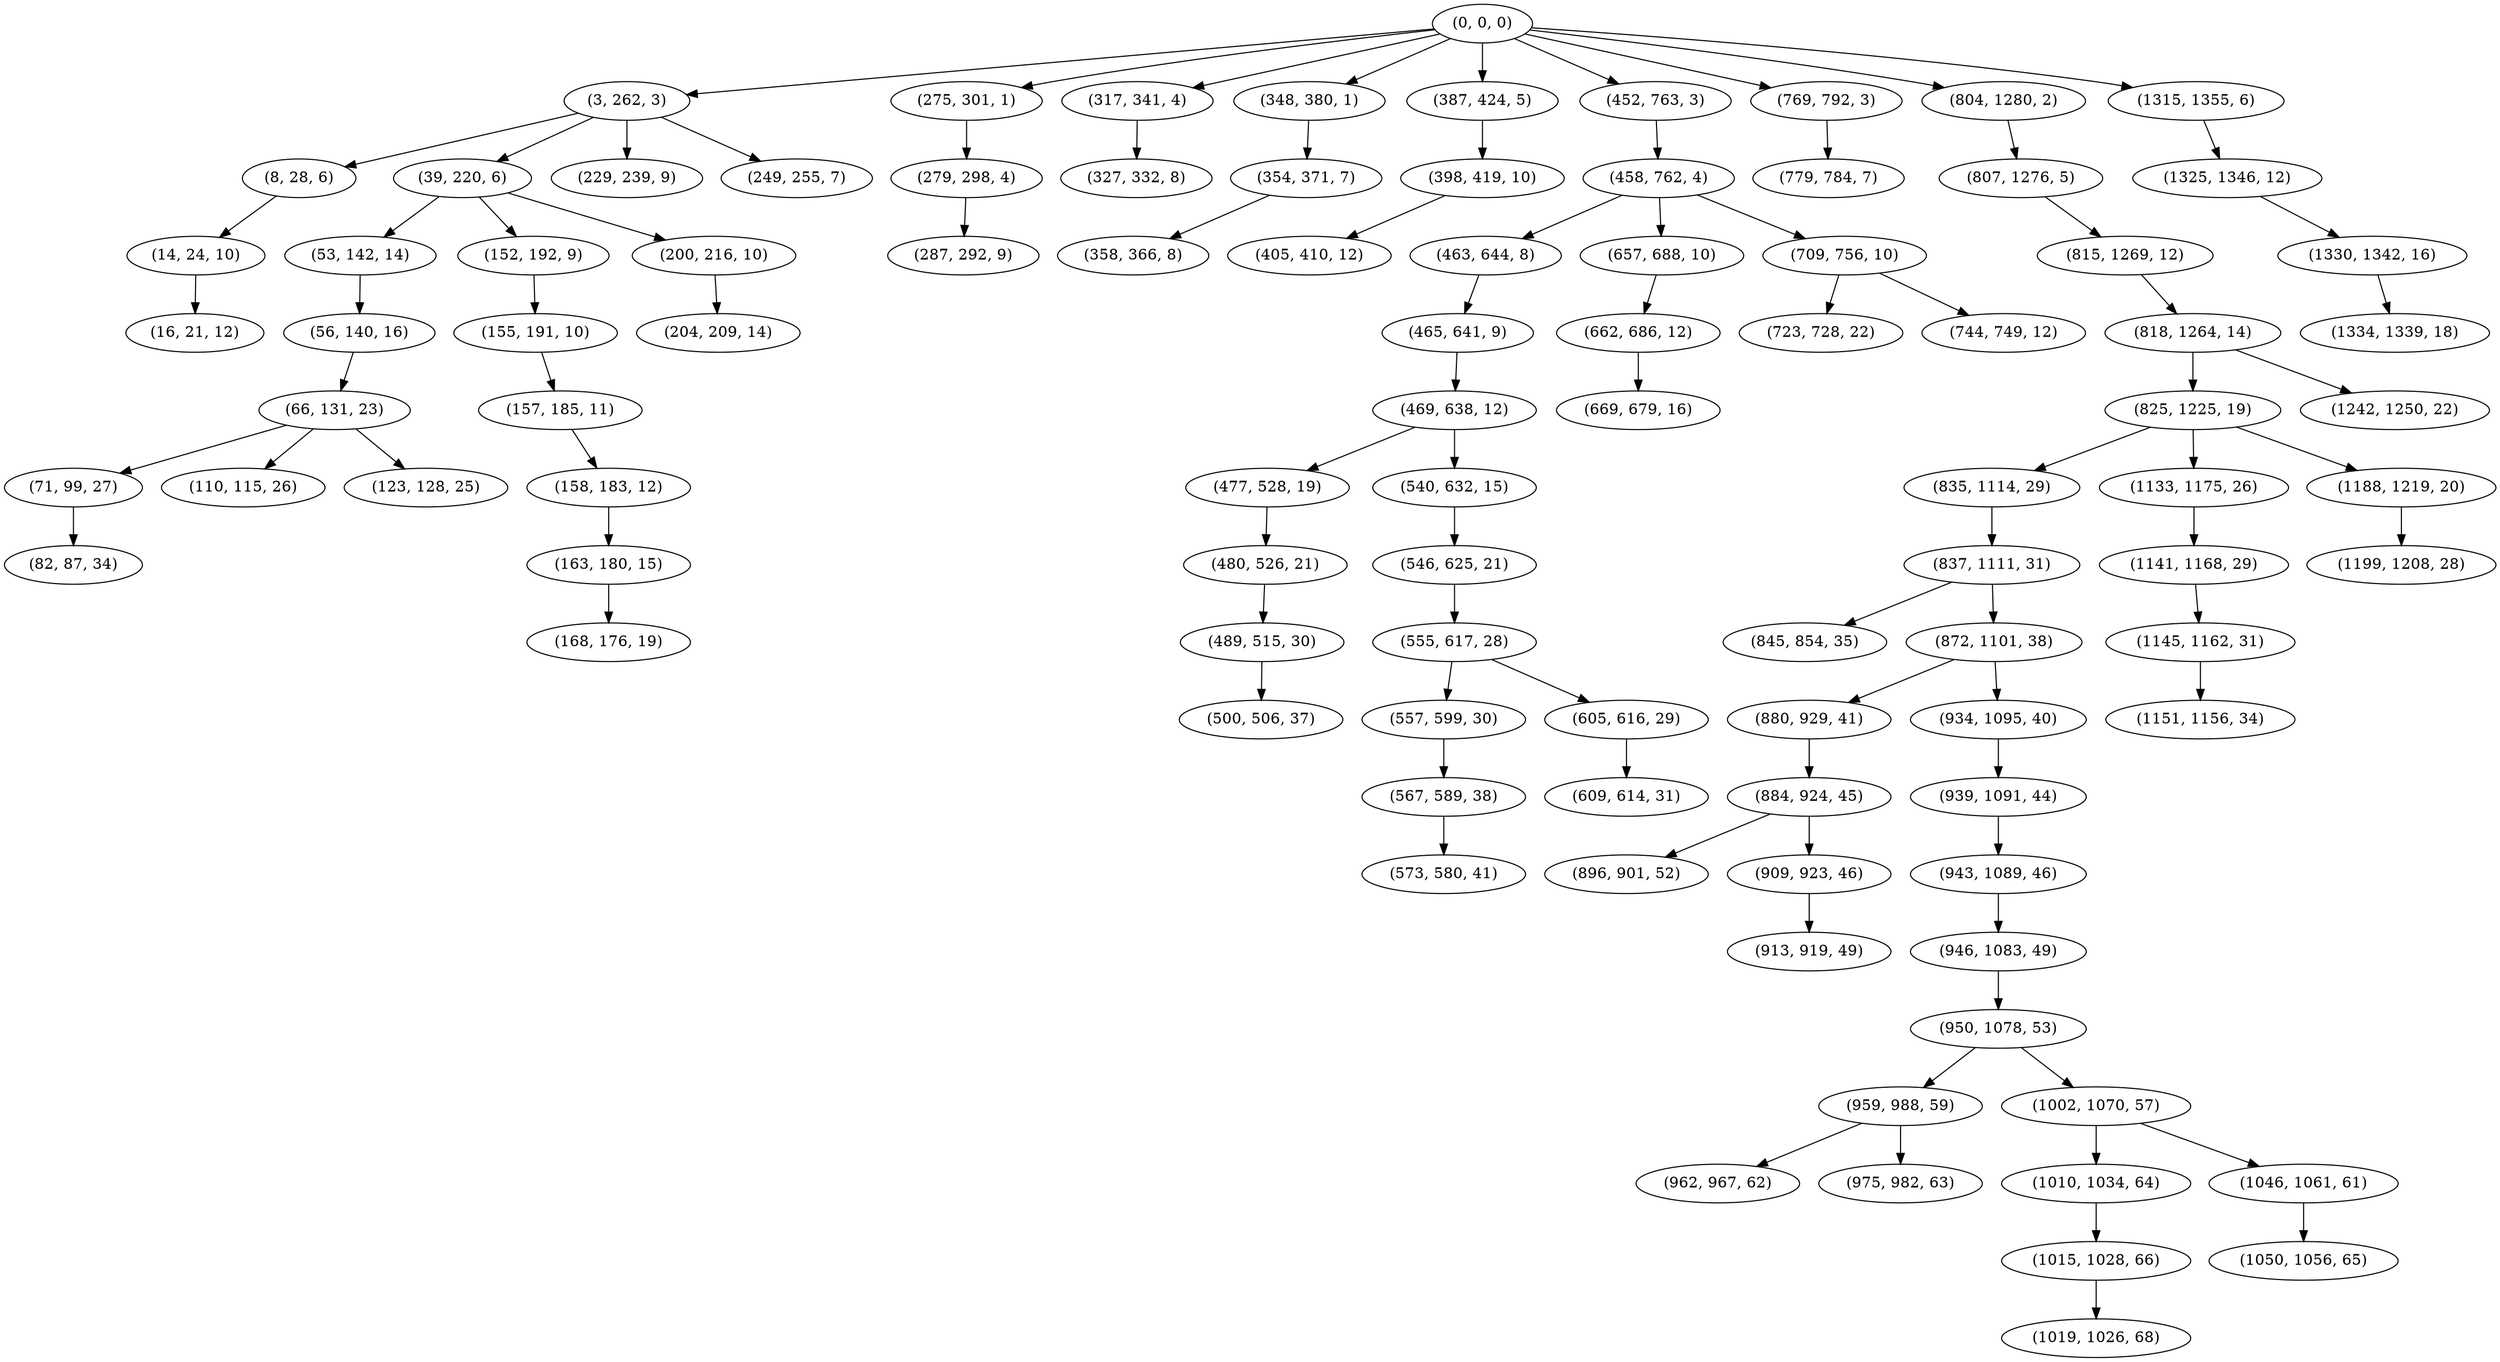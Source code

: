 digraph tree {
    "(0, 0, 0)";
    "(3, 262, 3)";
    "(8, 28, 6)";
    "(14, 24, 10)";
    "(16, 21, 12)";
    "(39, 220, 6)";
    "(53, 142, 14)";
    "(56, 140, 16)";
    "(66, 131, 23)";
    "(71, 99, 27)";
    "(82, 87, 34)";
    "(110, 115, 26)";
    "(123, 128, 25)";
    "(152, 192, 9)";
    "(155, 191, 10)";
    "(157, 185, 11)";
    "(158, 183, 12)";
    "(163, 180, 15)";
    "(168, 176, 19)";
    "(200, 216, 10)";
    "(204, 209, 14)";
    "(229, 239, 9)";
    "(249, 255, 7)";
    "(275, 301, 1)";
    "(279, 298, 4)";
    "(287, 292, 9)";
    "(317, 341, 4)";
    "(327, 332, 8)";
    "(348, 380, 1)";
    "(354, 371, 7)";
    "(358, 366, 8)";
    "(387, 424, 5)";
    "(398, 419, 10)";
    "(405, 410, 12)";
    "(452, 763, 3)";
    "(458, 762, 4)";
    "(463, 644, 8)";
    "(465, 641, 9)";
    "(469, 638, 12)";
    "(477, 528, 19)";
    "(480, 526, 21)";
    "(489, 515, 30)";
    "(500, 506, 37)";
    "(540, 632, 15)";
    "(546, 625, 21)";
    "(555, 617, 28)";
    "(557, 599, 30)";
    "(567, 589, 38)";
    "(573, 580, 41)";
    "(605, 616, 29)";
    "(609, 614, 31)";
    "(657, 688, 10)";
    "(662, 686, 12)";
    "(669, 679, 16)";
    "(709, 756, 10)";
    "(723, 728, 22)";
    "(744, 749, 12)";
    "(769, 792, 3)";
    "(779, 784, 7)";
    "(804, 1280, 2)";
    "(807, 1276, 5)";
    "(815, 1269, 12)";
    "(818, 1264, 14)";
    "(825, 1225, 19)";
    "(835, 1114, 29)";
    "(837, 1111, 31)";
    "(845, 854, 35)";
    "(872, 1101, 38)";
    "(880, 929, 41)";
    "(884, 924, 45)";
    "(896, 901, 52)";
    "(909, 923, 46)";
    "(913, 919, 49)";
    "(934, 1095, 40)";
    "(939, 1091, 44)";
    "(943, 1089, 46)";
    "(946, 1083, 49)";
    "(950, 1078, 53)";
    "(959, 988, 59)";
    "(962, 967, 62)";
    "(975, 982, 63)";
    "(1002, 1070, 57)";
    "(1010, 1034, 64)";
    "(1015, 1028, 66)";
    "(1019, 1026, 68)";
    "(1046, 1061, 61)";
    "(1050, 1056, 65)";
    "(1133, 1175, 26)";
    "(1141, 1168, 29)";
    "(1145, 1162, 31)";
    "(1151, 1156, 34)";
    "(1188, 1219, 20)";
    "(1199, 1208, 28)";
    "(1242, 1250, 22)";
    "(1315, 1355, 6)";
    "(1325, 1346, 12)";
    "(1330, 1342, 16)";
    "(1334, 1339, 18)";
    "(0, 0, 0)" -> "(3, 262, 3)";
    "(0, 0, 0)" -> "(275, 301, 1)";
    "(0, 0, 0)" -> "(317, 341, 4)";
    "(0, 0, 0)" -> "(348, 380, 1)";
    "(0, 0, 0)" -> "(387, 424, 5)";
    "(0, 0, 0)" -> "(452, 763, 3)";
    "(0, 0, 0)" -> "(769, 792, 3)";
    "(0, 0, 0)" -> "(804, 1280, 2)";
    "(0, 0, 0)" -> "(1315, 1355, 6)";
    "(3, 262, 3)" -> "(8, 28, 6)";
    "(3, 262, 3)" -> "(39, 220, 6)";
    "(3, 262, 3)" -> "(229, 239, 9)";
    "(3, 262, 3)" -> "(249, 255, 7)";
    "(8, 28, 6)" -> "(14, 24, 10)";
    "(14, 24, 10)" -> "(16, 21, 12)";
    "(39, 220, 6)" -> "(53, 142, 14)";
    "(39, 220, 6)" -> "(152, 192, 9)";
    "(39, 220, 6)" -> "(200, 216, 10)";
    "(53, 142, 14)" -> "(56, 140, 16)";
    "(56, 140, 16)" -> "(66, 131, 23)";
    "(66, 131, 23)" -> "(71, 99, 27)";
    "(66, 131, 23)" -> "(110, 115, 26)";
    "(66, 131, 23)" -> "(123, 128, 25)";
    "(71, 99, 27)" -> "(82, 87, 34)";
    "(152, 192, 9)" -> "(155, 191, 10)";
    "(155, 191, 10)" -> "(157, 185, 11)";
    "(157, 185, 11)" -> "(158, 183, 12)";
    "(158, 183, 12)" -> "(163, 180, 15)";
    "(163, 180, 15)" -> "(168, 176, 19)";
    "(200, 216, 10)" -> "(204, 209, 14)";
    "(275, 301, 1)" -> "(279, 298, 4)";
    "(279, 298, 4)" -> "(287, 292, 9)";
    "(317, 341, 4)" -> "(327, 332, 8)";
    "(348, 380, 1)" -> "(354, 371, 7)";
    "(354, 371, 7)" -> "(358, 366, 8)";
    "(387, 424, 5)" -> "(398, 419, 10)";
    "(398, 419, 10)" -> "(405, 410, 12)";
    "(452, 763, 3)" -> "(458, 762, 4)";
    "(458, 762, 4)" -> "(463, 644, 8)";
    "(458, 762, 4)" -> "(657, 688, 10)";
    "(458, 762, 4)" -> "(709, 756, 10)";
    "(463, 644, 8)" -> "(465, 641, 9)";
    "(465, 641, 9)" -> "(469, 638, 12)";
    "(469, 638, 12)" -> "(477, 528, 19)";
    "(469, 638, 12)" -> "(540, 632, 15)";
    "(477, 528, 19)" -> "(480, 526, 21)";
    "(480, 526, 21)" -> "(489, 515, 30)";
    "(489, 515, 30)" -> "(500, 506, 37)";
    "(540, 632, 15)" -> "(546, 625, 21)";
    "(546, 625, 21)" -> "(555, 617, 28)";
    "(555, 617, 28)" -> "(557, 599, 30)";
    "(555, 617, 28)" -> "(605, 616, 29)";
    "(557, 599, 30)" -> "(567, 589, 38)";
    "(567, 589, 38)" -> "(573, 580, 41)";
    "(605, 616, 29)" -> "(609, 614, 31)";
    "(657, 688, 10)" -> "(662, 686, 12)";
    "(662, 686, 12)" -> "(669, 679, 16)";
    "(709, 756, 10)" -> "(723, 728, 22)";
    "(709, 756, 10)" -> "(744, 749, 12)";
    "(769, 792, 3)" -> "(779, 784, 7)";
    "(804, 1280, 2)" -> "(807, 1276, 5)";
    "(807, 1276, 5)" -> "(815, 1269, 12)";
    "(815, 1269, 12)" -> "(818, 1264, 14)";
    "(818, 1264, 14)" -> "(825, 1225, 19)";
    "(818, 1264, 14)" -> "(1242, 1250, 22)";
    "(825, 1225, 19)" -> "(835, 1114, 29)";
    "(825, 1225, 19)" -> "(1133, 1175, 26)";
    "(825, 1225, 19)" -> "(1188, 1219, 20)";
    "(835, 1114, 29)" -> "(837, 1111, 31)";
    "(837, 1111, 31)" -> "(845, 854, 35)";
    "(837, 1111, 31)" -> "(872, 1101, 38)";
    "(872, 1101, 38)" -> "(880, 929, 41)";
    "(872, 1101, 38)" -> "(934, 1095, 40)";
    "(880, 929, 41)" -> "(884, 924, 45)";
    "(884, 924, 45)" -> "(896, 901, 52)";
    "(884, 924, 45)" -> "(909, 923, 46)";
    "(909, 923, 46)" -> "(913, 919, 49)";
    "(934, 1095, 40)" -> "(939, 1091, 44)";
    "(939, 1091, 44)" -> "(943, 1089, 46)";
    "(943, 1089, 46)" -> "(946, 1083, 49)";
    "(946, 1083, 49)" -> "(950, 1078, 53)";
    "(950, 1078, 53)" -> "(959, 988, 59)";
    "(950, 1078, 53)" -> "(1002, 1070, 57)";
    "(959, 988, 59)" -> "(962, 967, 62)";
    "(959, 988, 59)" -> "(975, 982, 63)";
    "(1002, 1070, 57)" -> "(1010, 1034, 64)";
    "(1002, 1070, 57)" -> "(1046, 1061, 61)";
    "(1010, 1034, 64)" -> "(1015, 1028, 66)";
    "(1015, 1028, 66)" -> "(1019, 1026, 68)";
    "(1046, 1061, 61)" -> "(1050, 1056, 65)";
    "(1133, 1175, 26)" -> "(1141, 1168, 29)";
    "(1141, 1168, 29)" -> "(1145, 1162, 31)";
    "(1145, 1162, 31)" -> "(1151, 1156, 34)";
    "(1188, 1219, 20)" -> "(1199, 1208, 28)";
    "(1315, 1355, 6)" -> "(1325, 1346, 12)";
    "(1325, 1346, 12)" -> "(1330, 1342, 16)";
    "(1330, 1342, 16)" -> "(1334, 1339, 18)";
}
